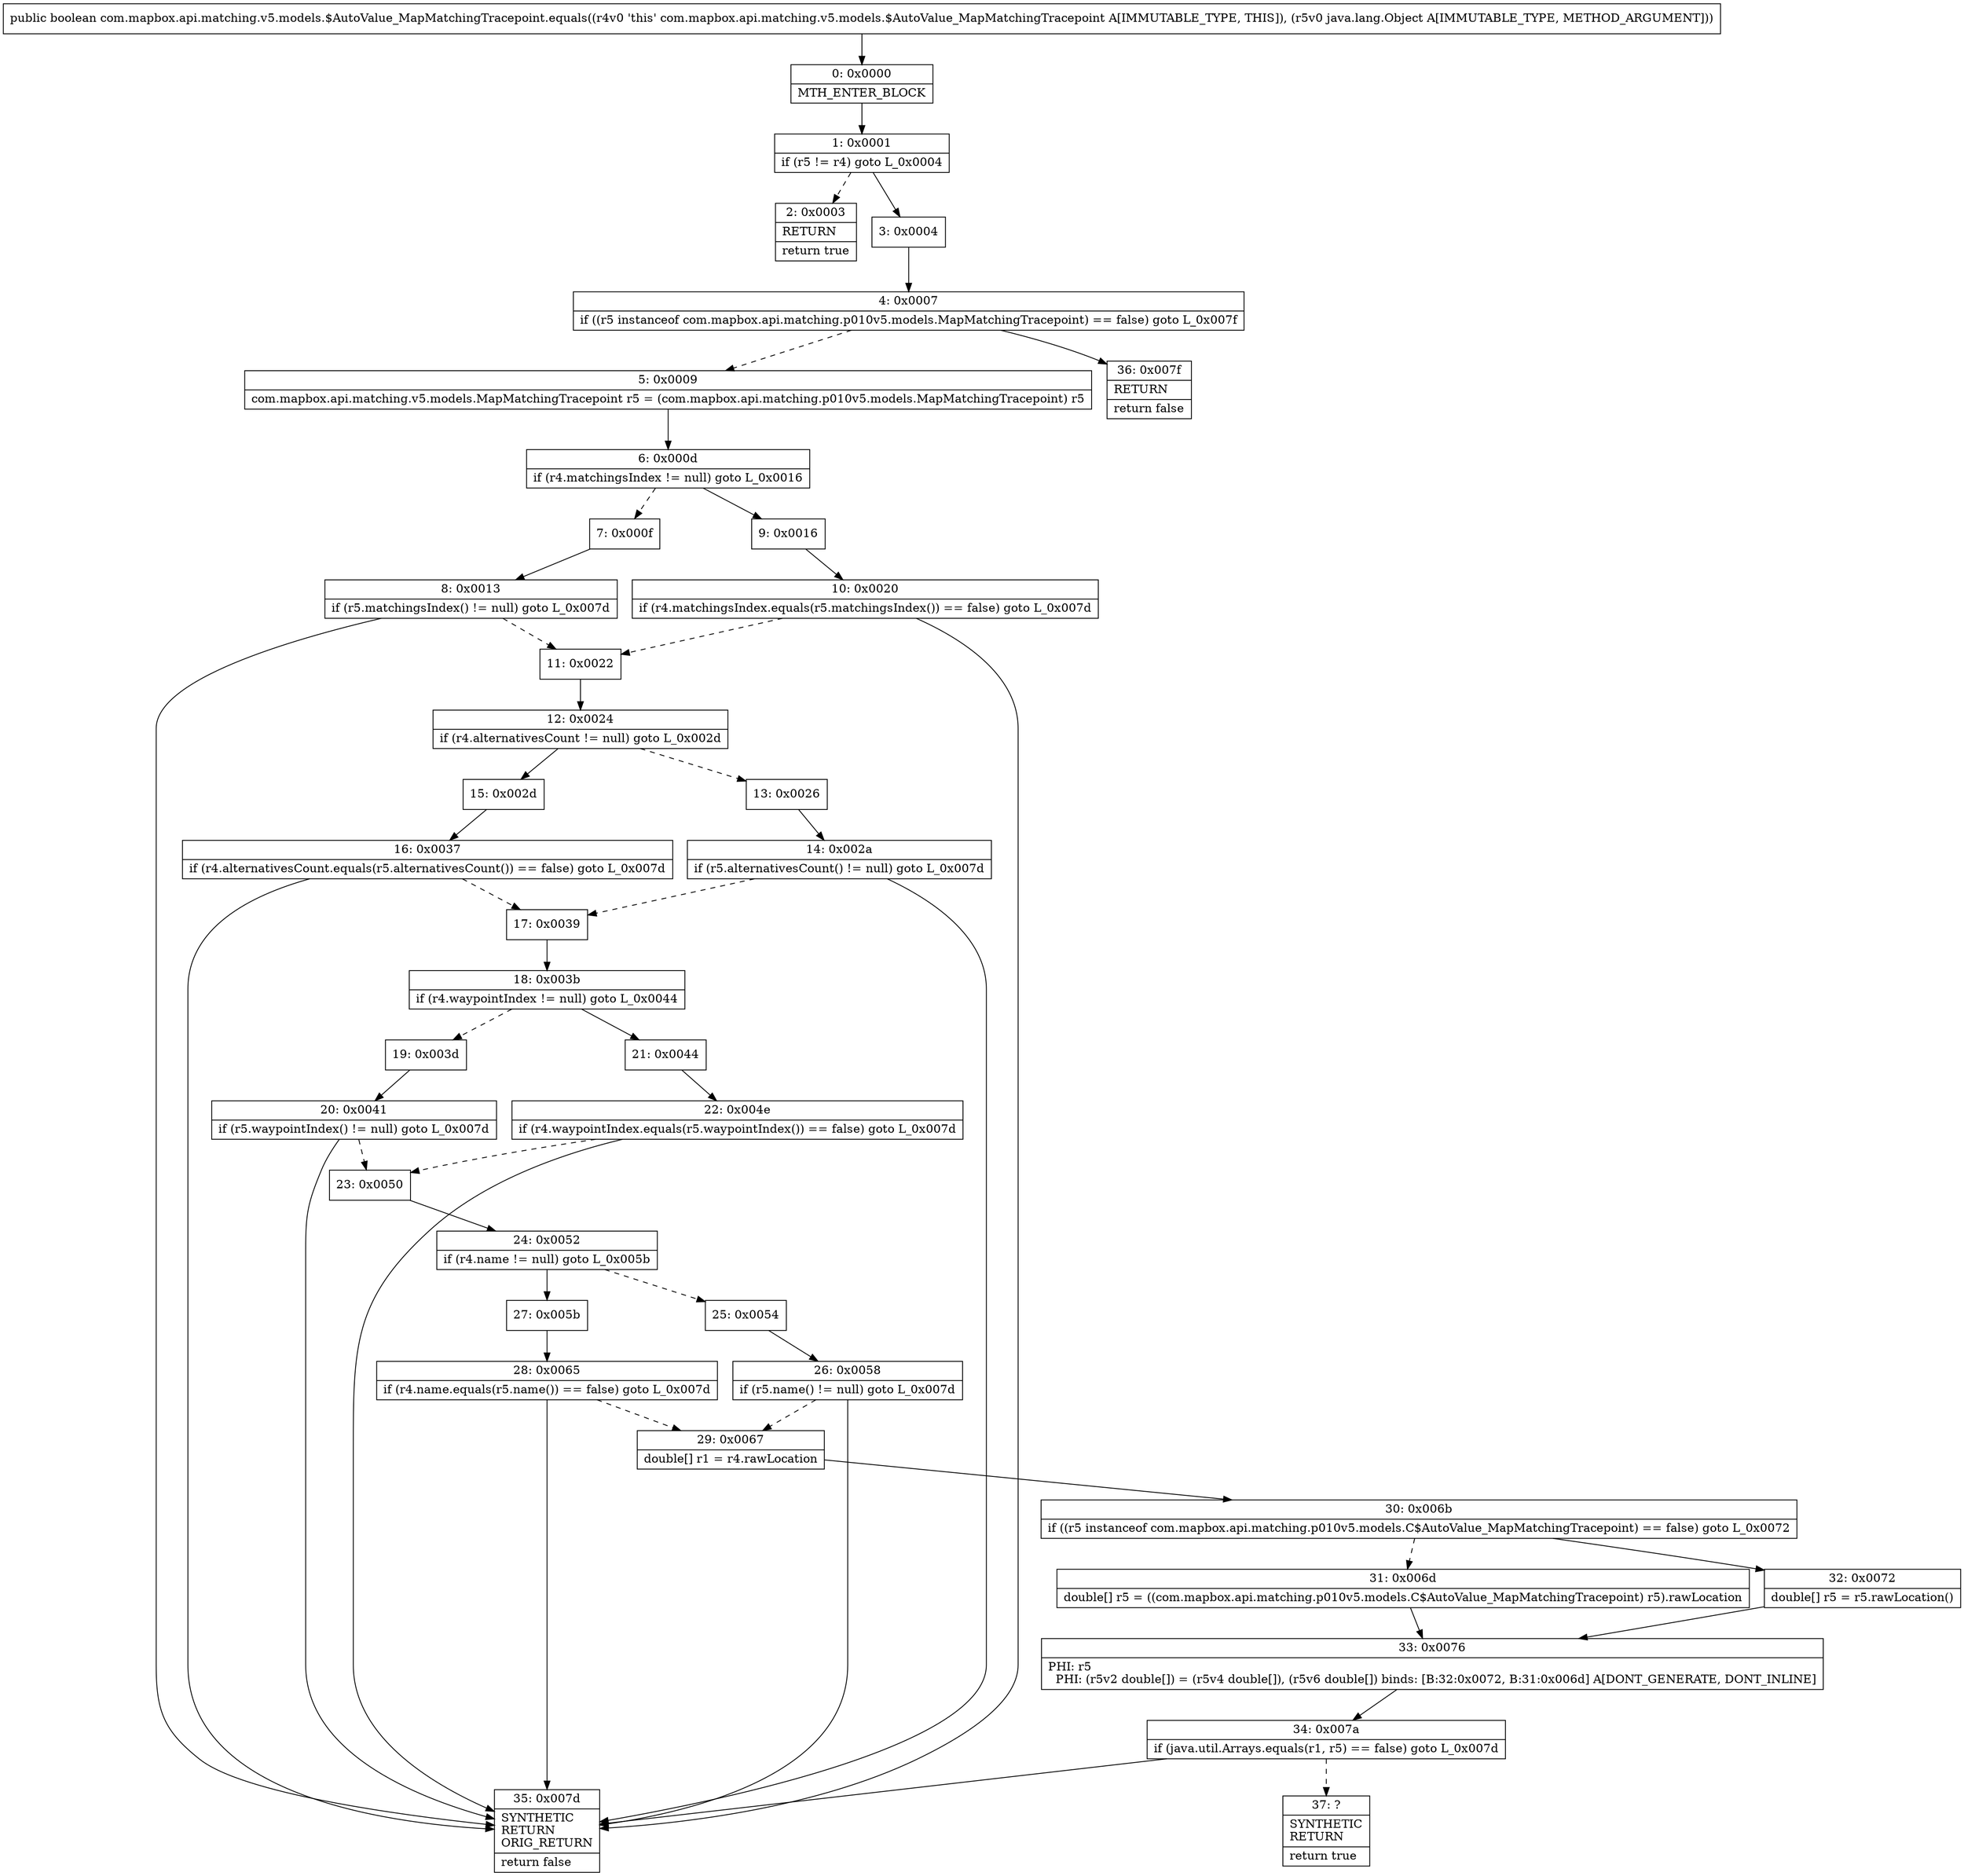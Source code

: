 digraph "CFG forcom.mapbox.api.matching.v5.models.$AutoValue_MapMatchingTracepoint.equals(Ljava\/lang\/Object;)Z" {
Node_0 [shape=record,label="{0\:\ 0x0000|MTH_ENTER_BLOCK\l}"];
Node_1 [shape=record,label="{1\:\ 0x0001|if (r5 != r4) goto L_0x0004\l}"];
Node_2 [shape=record,label="{2\:\ 0x0003|RETURN\l|return true\l}"];
Node_3 [shape=record,label="{3\:\ 0x0004}"];
Node_4 [shape=record,label="{4\:\ 0x0007|if ((r5 instanceof com.mapbox.api.matching.p010v5.models.MapMatchingTracepoint) == false) goto L_0x007f\l}"];
Node_5 [shape=record,label="{5\:\ 0x0009|com.mapbox.api.matching.v5.models.MapMatchingTracepoint r5 = (com.mapbox.api.matching.p010v5.models.MapMatchingTracepoint) r5\l}"];
Node_6 [shape=record,label="{6\:\ 0x000d|if (r4.matchingsIndex != null) goto L_0x0016\l}"];
Node_7 [shape=record,label="{7\:\ 0x000f}"];
Node_8 [shape=record,label="{8\:\ 0x0013|if (r5.matchingsIndex() != null) goto L_0x007d\l}"];
Node_9 [shape=record,label="{9\:\ 0x0016}"];
Node_10 [shape=record,label="{10\:\ 0x0020|if (r4.matchingsIndex.equals(r5.matchingsIndex()) == false) goto L_0x007d\l}"];
Node_11 [shape=record,label="{11\:\ 0x0022}"];
Node_12 [shape=record,label="{12\:\ 0x0024|if (r4.alternativesCount != null) goto L_0x002d\l}"];
Node_13 [shape=record,label="{13\:\ 0x0026}"];
Node_14 [shape=record,label="{14\:\ 0x002a|if (r5.alternativesCount() != null) goto L_0x007d\l}"];
Node_15 [shape=record,label="{15\:\ 0x002d}"];
Node_16 [shape=record,label="{16\:\ 0x0037|if (r4.alternativesCount.equals(r5.alternativesCount()) == false) goto L_0x007d\l}"];
Node_17 [shape=record,label="{17\:\ 0x0039}"];
Node_18 [shape=record,label="{18\:\ 0x003b|if (r4.waypointIndex != null) goto L_0x0044\l}"];
Node_19 [shape=record,label="{19\:\ 0x003d}"];
Node_20 [shape=record,label="{20\:\ 0x0041|if (r5.waypointIndex() != null) goto L_0x007d\l}"];
Node_21 [shape=record,label="{21\:\ 0x0044}"];
Node_22 [shape=record,label="{22\:\ 0x004e|if (r4.waypointIndex.equals(r5.waypointIndex()) == false) goto L_0x007d\l}"];
Node_23 [shape=record,label="{23\:\ 0x0050}"];
Node_24 [shape=record,label="{24\:\ 0x0052|if (r4.name != null) goto L_0x005b\l}"];
Node_25 [shape=record,label="{25\:\ 0x0054}"];
Node_26 [shape=record,label="{26\:\ 0x0058|if (r5.name() != null) goto L_0x007d\l}"];
Node_27 [shape=record,label="{27\:\ 0x005b}"];
Node_28 [shape=record,label="{28\:\ 0x0065|if (r4.name.equals(r5.name()) == false) goto L_0x007d\l}"];
Node_29 [shape=record,label="{29\:\ 0x0067|double[] r1 = r4.rawLocation\l}"];
Node_30 [shape=record,label="{30\:\ 0x006b|if ((r5 instanceof com.mapbox.api.matching.p010v5.models.C$AutoValue_MapMatchingTracepoint) == false) goto L_0x0072\l}"];
Node_31 [shape=record,label="{31\:\ 0x006d|double[] r5 = ((com.mapbox.api.matching.p010v5.models.C$AutoValue_MapMatchingTracepoint) r5).rawLocation\l}"];
Node_32 [shape=record,label="{32\:\ 0x0072|double[] r5 = r5.rawLocation()\l}"];
Node_33 [shape=record,label="{33\:\ 0x0076|PHI: r5 \l  PHI: (r5v2 double[]) = (r5v4 double[]), (r5v6 double[]) binds: [B:32:0x0072, B:31:0x006d] A[DONT_GENERATE, DONT_INLINE]\l}"];
Node_34 [shape=record,label="{34\:\ 0x007a|if (java.util.Arrays.equals(r1, r5) == false) goto L_0x007d\l}"];
Node_35 [shape=record,label="{35\:\ 0x007d|SYNTHETIC\lRETURN\lORIG_RETURN\l|return false\l}"];
Node_36 [shape=record,label="{36\:\ 0x007f|RETURN\l|return false\l}"];
Node_37 [shape=record,label="{37\:\ ?|SYNTHETIC\lRETURN\l|return true\l}"];
MethodNode[shape=record,label="{public boolean com.mapbox.api.matching.v5.models.$AutoValue_MapMatchingTracepoint.equals((r4v0 'this' com.mapbox.api.matching.v5.models.$AutoValue_MapMatchingTracepoint A[IMMUTABLE_TYPE, THIS]), (r5v0 java.lang.Object A[IMMUTABLE_TYPE, METHOD_ARGUMENT])) }"];
MethodNode -> Node_0;
Node_0 -> Node_1;
Node_1 -> Node_2[style=dashed];
Node_1 -> Node_3;
Node_3 -> Node_4;
Node_4 -> Node_5[style=dashed];
Node_4 -> Node_36;
Node_5 -> Node_6;
Node_6 -> Node_7[style=dashed];
Node_6 -> Node_9;
Node_7 -> Node_8;
Node_8 -> Node_35;
Node_8 -> Node_11[style=dashed];
Node_9 -> Node_10;
Node_10 -> Node_11[style=dashed];
Node_10 -> Node_35;
Node_11 -> Node_12;
Node_12 -> Node_13[style=dashed];
Node_12 -> Node_15;
Node_13 -> Node_14;
Node_14 -> Node_35;
Node_14 -> Node_17[style=dashed];
Node_15 -> Node_16;
Node_16 -> Node_17[style=dashed];
Node_16 -> Node_35;
Node_17 -> Node_18;
Node_18 -> Node_19[style=dashed];
Node_18 -> Node_21;
Node_19 -> Node_20;
Node_20 -> Node_35;
Node_20 -> Node_23[style=dashed];
Node_21 -> Node_22;
Node_22 -> Node_23[style=dashed];
Node_22 -> Node_35;
Node_23 -> Node_24;
Node_24 -> Node_25[style=dashed];
Node_24 -> Node_27;
Node_25 -> Node_26;
Node_26 -> Node_35;
Node_26 -> Node_29[style=dashed];
Node_27 -> Node_28;
Node_28 -> Node_29[style=dashed];
Node_28 -> Node_35;
Node_29 -> Node_30;
Node_30 -> Node_31[style=dashed];
Node_30 -> Node_32;
Node_31 -> Node_33;
Node_32 -> Node_33;
Node_33 -> Node_34;
Node_34 -> Node_35;
Node_34 -> Node_37[style=dashed];
}


